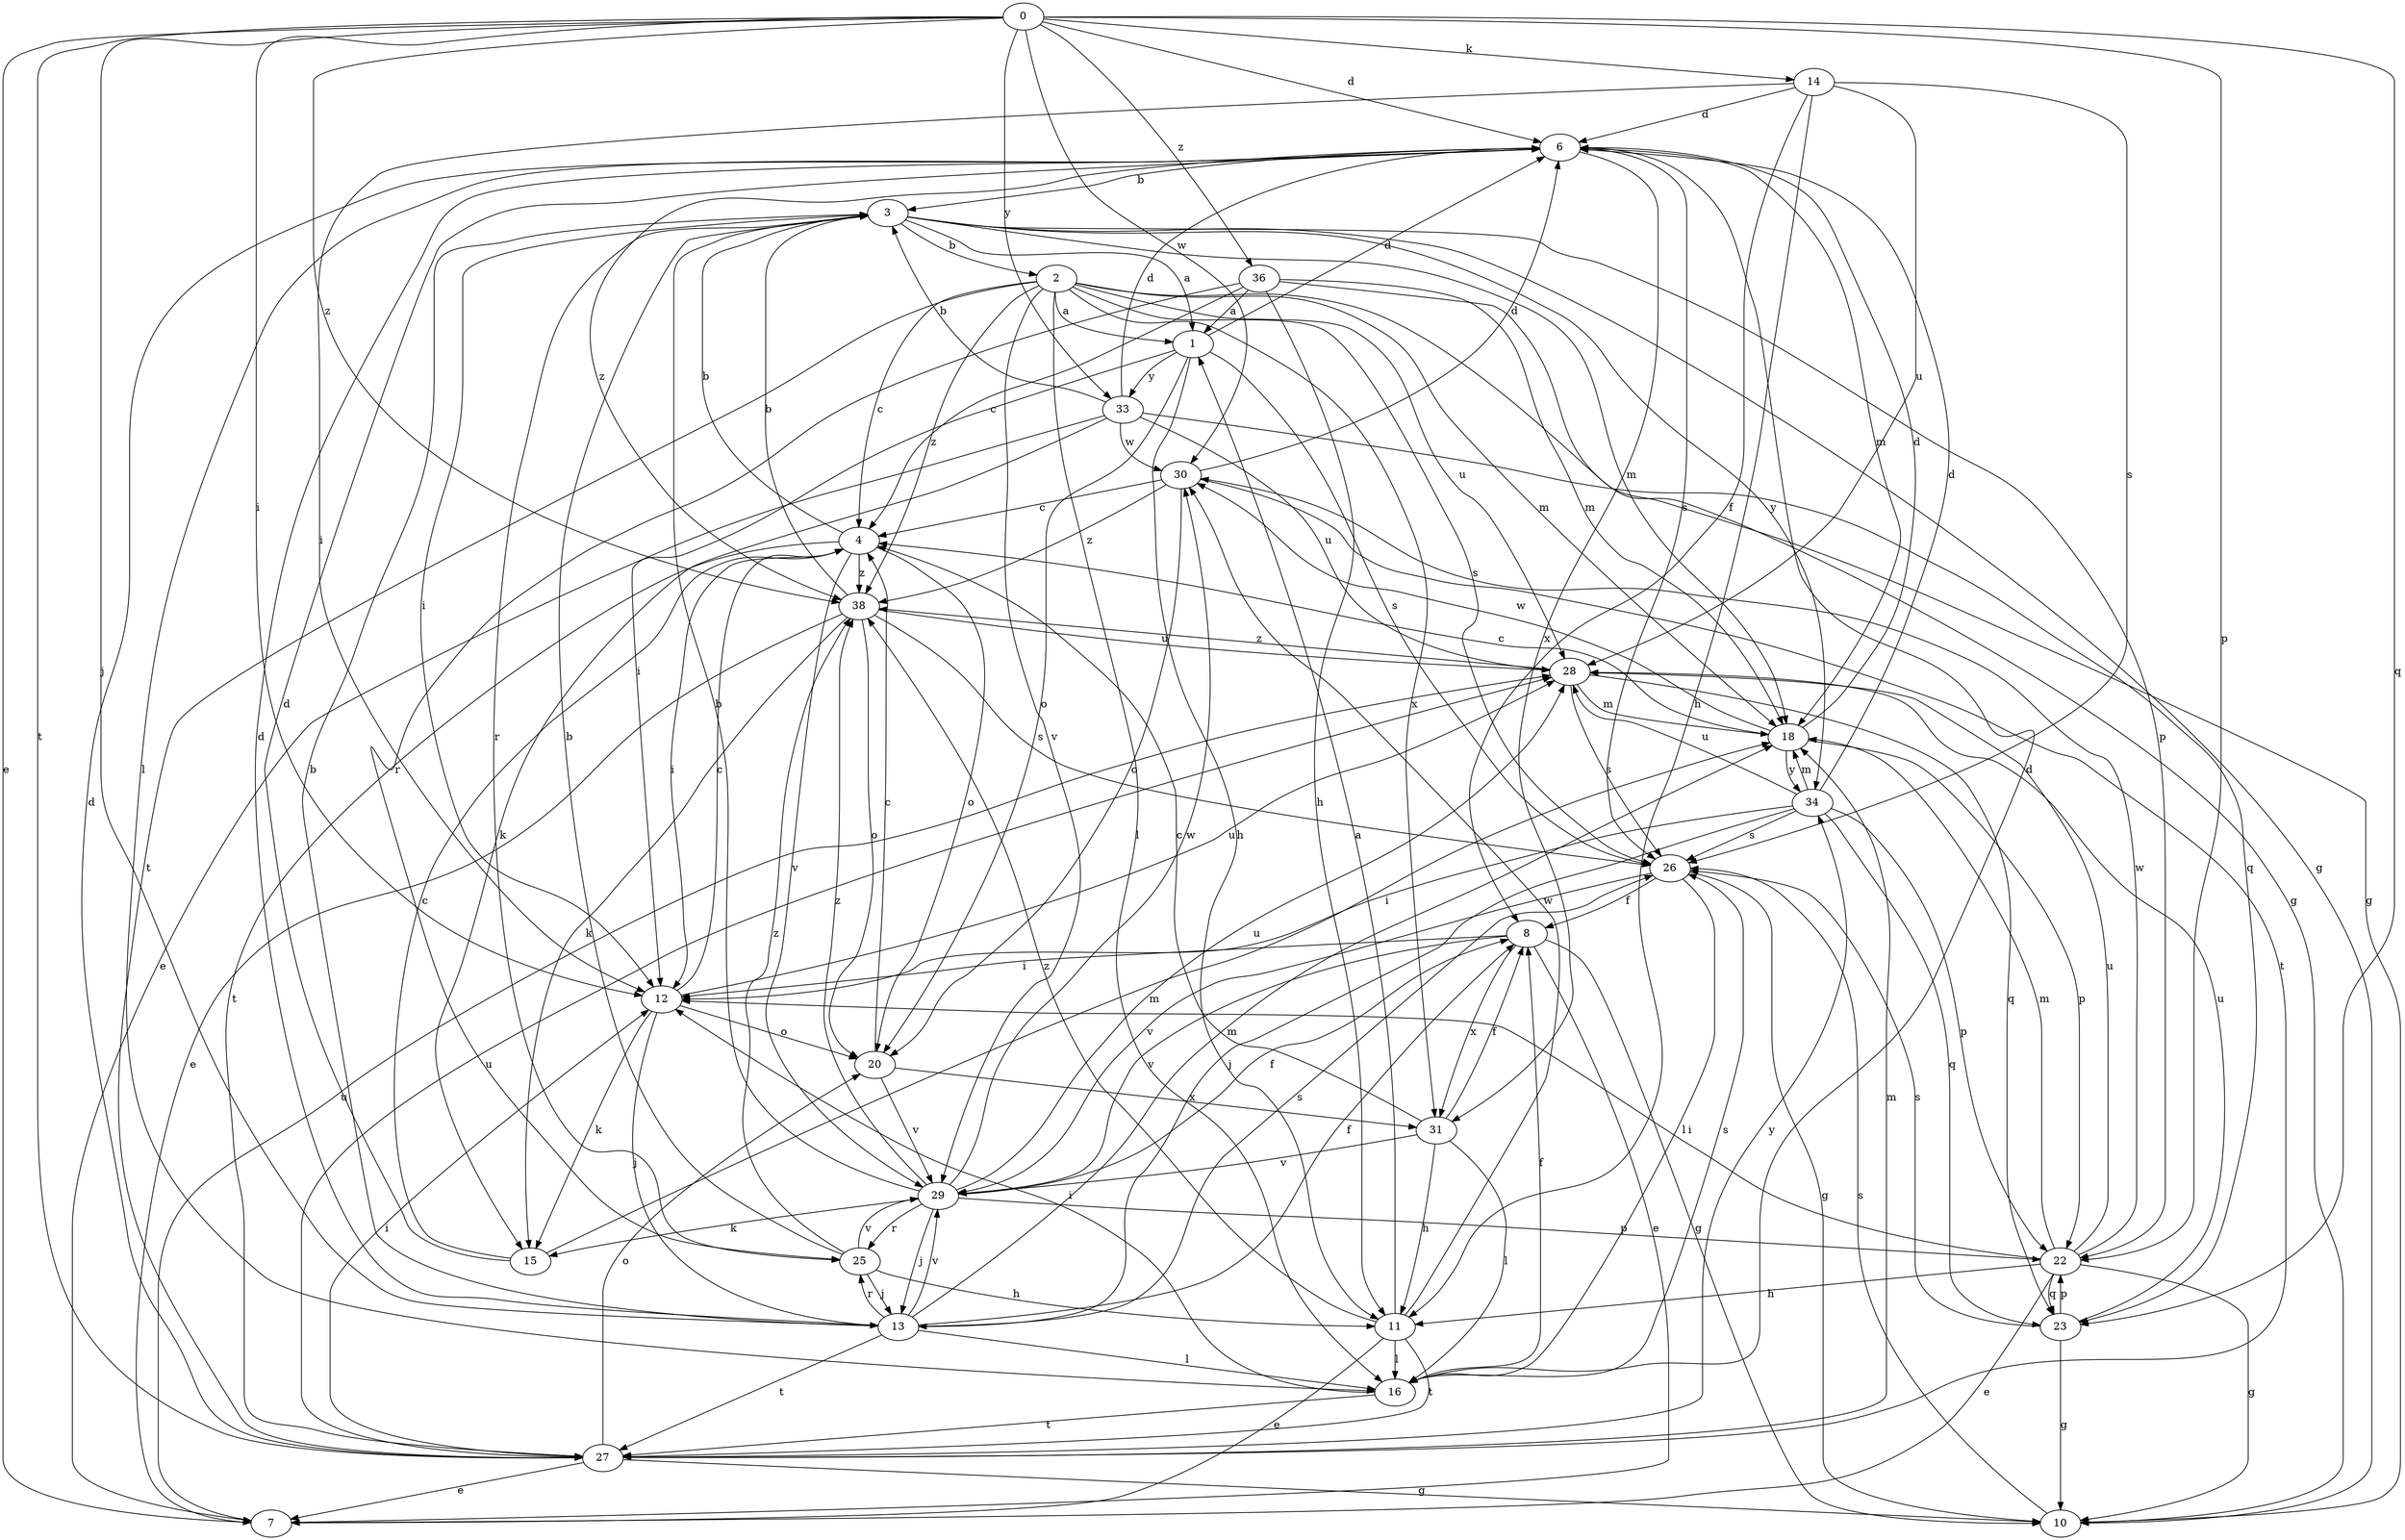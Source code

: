 strict digraph  {
0;
1;
2;
3;
4;
6;
7;
8;
10;
11;
12;
13;
14;
15;
16;
18;
20;
22;
23;
25;
26;
27;
28;
29;
30;
31;
33;
34;
36;
38;
0 -> 6  [label=d];
0 -> 7  [label=e];
0 -> 12  [label=i];
0 -> 13  [label=j];
0 -> 14  [label=k];
0 -> 22  [label=p];
0 -> 23  [label=q];
0 -> 27  [label=t];
0 -> 30  [label=w];
0 -> 33  [label=y];
0 -> 36  [label=z];
0 -> 38  [label=z];
1 -> 6  [label=d];
1 -> 11  [label=h];
1 -> 12  [label=i];
1 -> 20  [label=o];
1 -> 26  [label=s];
1 -> 33  [label=y];
2 -> 1  [label=a];
2 -> 4  [label=c];
2 -> 10  [label=g];
2 -> 16  [label=l];
2 -> 18  [label=m];
2 -> 26  [label=s];
2 -> 27  [label=t];
2 -> 28  [label=u];
2 -> 29  [label=v];
2 -> 31  [label=x];
2 -> 38  [label=z];
3 -> 1  [label=a];
3 -> 2  [label=b];
3 -> 10  [label=g];
3 -> 12  [label=i];
3 -> 18  [label=m];
3 -> 22  [label=p];
3 -> 25  [label=r];
3 -> 34  [label=y];
4 -> 3  [label=b];
4 -> 12  [label=i];
4 -> 20  [label=o];
4 -> 27  [label=t];
4 -> 29  [label=v];
4 -> 38  [label=z];
6 -> 3  [label=b];
6 -> 16  [label=l];
6 -> 18  [label=m];
6 -> 26  [label=s];
6 -> 31  [label=x];
6 -> 38  [label=z];
7 -> 28  [label=u];
8 -> 7  [label=e];
8 -> 10  [label=g];
8 -> 12  [label=i];
8 -> 29  [label=v];
8 -> 31  [label=x];
10 -> 26  [label=s];
11 -> 1  [label=a];
11 -> 7  [label=e];
11 -> 16  [label=l];
11 -> 27  [label=t];
11 -> 30  [label=w];
11 -> 38  [label=z];
12 -> 4  [label=c];
12 -> 13  [label=j];
12 -> 15  [label=k];
12 -> 20  [label=o];
12 -> 28  [label=u];
13 -> 3  [label=b];
13 -> 6  [label=d];
13 -> 8  [label=f];
13 -> 16  [label=l];
13 -> 18  [label=m];
13 -> 25  [label=r];
13 -> 26  [label=s];
13 -> 27  [label=t];
13 -> 29  [label=v];
14 -> 6  [label=d];
14 -> 8  [label=f];
14 -> 11  [label=h];
14 -> 12  [label=i];
14 -> 26  [label=s];
14 -> 28  [label=u];
15 -> 4  [label=c];
15 -> 6  [label=d];
15 -> 18  [label=m];
16 -> 6  [label=d];
16 -> 8  [label=f];
16 -> 12  [label=i];
16 -> 26  [label=s];
16 -> 27  [label=t];
18 -> 4  [label=c];
18 -> 6  [label=d];
18 -> 22  [label=p];
18 -> 30  [label=w];
18 -> 34  [label=y];
20 -> 4  [label=c];
20 -> 29  [label=v];
20 -> 31  [label=x];
22 -> 7  [label=e];
22 -> 10  [label=g];
22 -> 11  [label=h];
22 -> 12  [label=i];
22 -> 18  [label=m];
22 -> 23  [label=q];
22 -> 28  [label=u];
22 -> 30  [label=w];
23 -> 10  [label=g];
23 -> 22  [label=p];
23 -> 26  [label=s];
23 -> 28  [label=u];
25 -> 3  [label=b];
25 -> 11  [label=h];
25 -> 13  [label=j];
25 -> 29  [label=v];
25 -> 38  [label=z];
26 -> 8  [label=f];
26 -> 10  [label=g];
26 -> 16  [label=l];
26 -> 29  [label=v];
27 -> 6  [label=d];
27 -> 7  [label=e];
27 -> 10  [label=g];
27 -> 12  [label=i];
27 -> 18  [label=m];
27 -> 20  [label=o];
27 -> 28  [label=u];
27 -> 34  [label=y];
28 -> 18  [label=m];
28 -> 23  [label=q];
28 -> 26  [label=s];
28 -> 38  [label=z];
29 -> 3  [label=b];
29 -> 8  [label=f];
29 -> 13  [label=j];
29 -> 15  [label=k];
29 -> 22  [label=p];
29 -> 25  [label=r];
29 -> 28  [label=u];
29 -> 30  [label=w];
29 -> 38  [label=z];
30 -> 4  [label=c];
30 -> 6  [label=d];
30 -> 20  [label=o];
30 -> 27  [label=t];
30 -> 38  [label=z];
31 -> 4  [label=c];
31 -> 8  [label=f];
31 -> 11  [label=h];
31 -> 16  [label=l];
31 -> 29  [label=v];
33 -> 3  [label=b];
33 -> 6  [label=d];
33 -> 7  [label=e];
33 -> 15  [label=k];
33 -> 23  [label=q];
33 -> 28  [label=u];
33 -> 30  [label=w];
34 -> 6  [label=d];
34 -> 12  [label=i];
34 -> 13  [label=j];
34 -> 18  [label=m];
34 -> 22  [label=p];
34 -> 23  [label=q];
34 -> 26  [label=s];
34 -> 28  [label=u];
36 -> 1  [label=a];
36 -> 4  [label=c];
36 -> 10  [label=g];
36 -> 11  [label=h];
36 -> 18  [label=m];
36 -> 25  [label=r];
38 -> 3  [label=b];
38 -> 7  [label=e];
38 -> 15  [label=k];
38 -> 20  [label=o];
38 -> 26  [label=s];
38 -> 28  [label=u];
}
